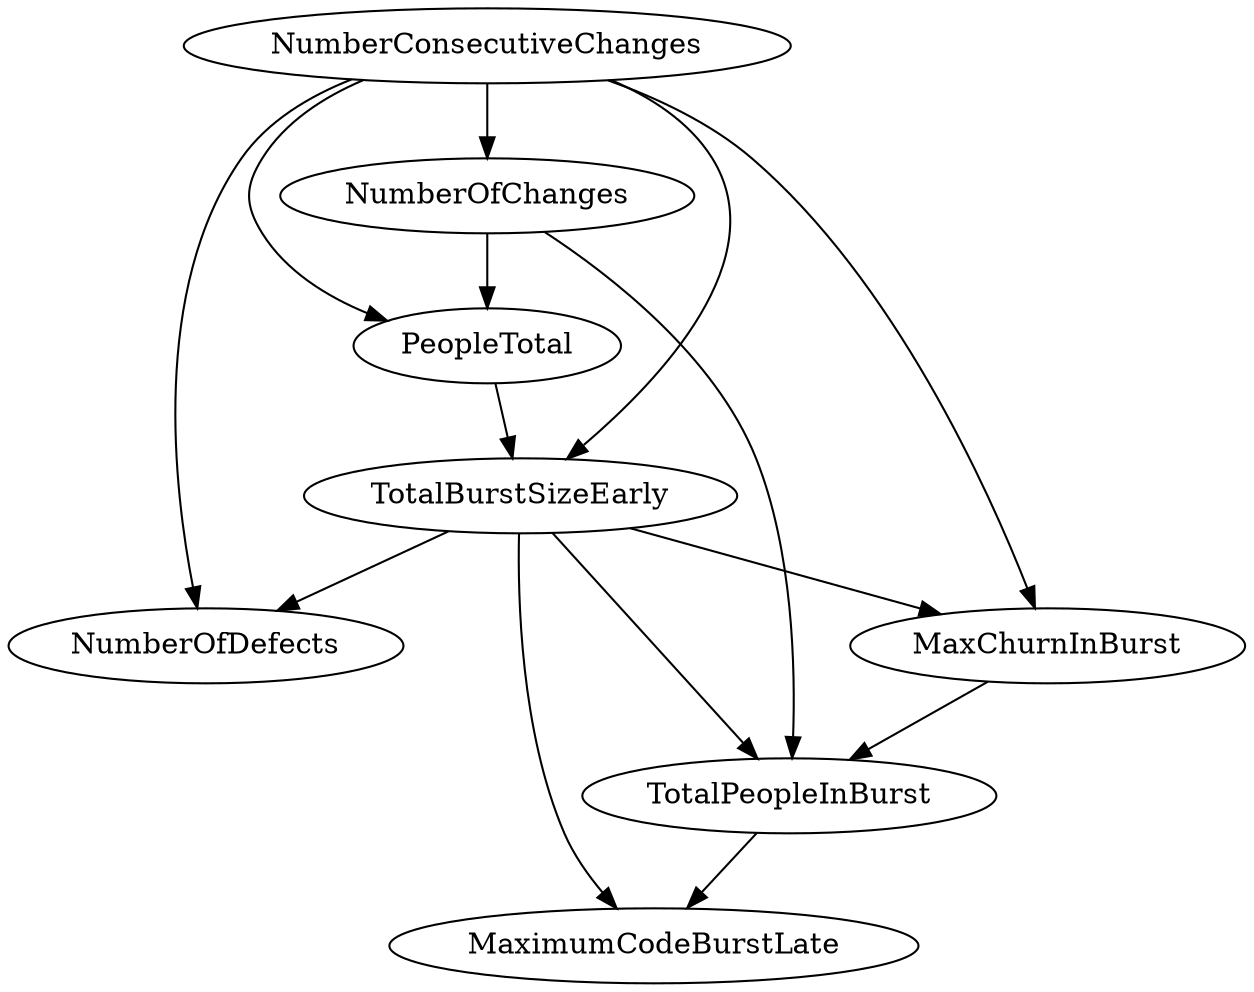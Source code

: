 digraph {
   NumberOfDefects;
   NumberOfChanges;
   TotalPeopleInBurst;
   TotalBurstSizeEarly;
   MaxChurnInBurst;
   NumberConsecutiveChanges;
   MaximumCodeBurstLate;
   PeopleTotal;
   NumberOfChanges -> TotalPeopleInBurst;
   NumberOfChanges -> PeopleTotal;
   TotalPeopleInBurst -> MaximumCodeBurstLate;
   TotalBurstSizeEarly -> NumberOfDefects;
   TotalBurstSizeEarly -> TotalPeopleInBurst;
   TotalBurstSizeEarly -> MaxChurnInBurst;
   TotalBurstSizeEarly -> MaximumCodeBurstLate;
   MaxChurnInBurst -> TotalPeopleInBurst;
   NumberConsecutiveChanges -> NumberOfDefects;
   NumberConsecutiveChanges -> NumberOfChanges;
   NumberConsecutiveChanges -> TotalBurstSizeEarly;
   NumberConsecutiveChanges -> MaxChurnInBurst;
   NumberConsecutiveChanges -> PeopleTotal;
   PeopleTotal -> TotalBurstSizeEarly;
}
